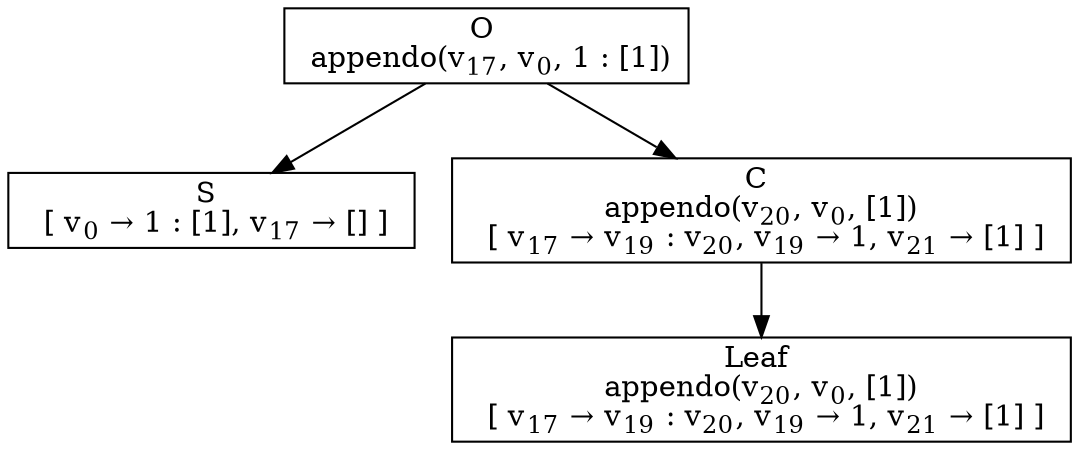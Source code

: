 digraph {
    graph [rankdir=TB
          ,bgcolor=transparent];
    node [shape=box
         ,fillcolor=white
         ,style=filled];
    0 [label=<O <BR/> appendo(v<SUB>17</SUB>, v<SUB>0</SUB>, 1 : [1])>];
    1 [label=<S <BR/>  [ v<SUB>0</SUB> &rarr; 1 : [1], v<SUB>17</SUB> &rarr; [] ] >];
    2 [label=<C <BR/> appendo(v<SUB>20</SUB>, v<SUB>0</SUB>, [1]) <BR/>  [ v<SUB>17</SUB> &rarr; v<SUB>19</SUB> : v<SUB>20</SUB>, v<SUB>19</SUB> &rarr; 1, v<SUB>21</SUB> &rarr; [1] ] >];
    3 [label=<Leaf <BR/> appendo(v<SUB>20</SUB>, v<SUB>0</SUB>, [1]) <BR/>  [ v<SUB>17</SUB> &rarr; v<SUB>19</SUB> : v<SUB>20</SUB>, v<SUB>19</SUB> &rarr; 1, v<SUB>21</SUB> &rarr; [1] ] >];
    0 -> 1 [label=""];
    0 -> 2 [label=""];
    2 -> 3 [label=""];
}